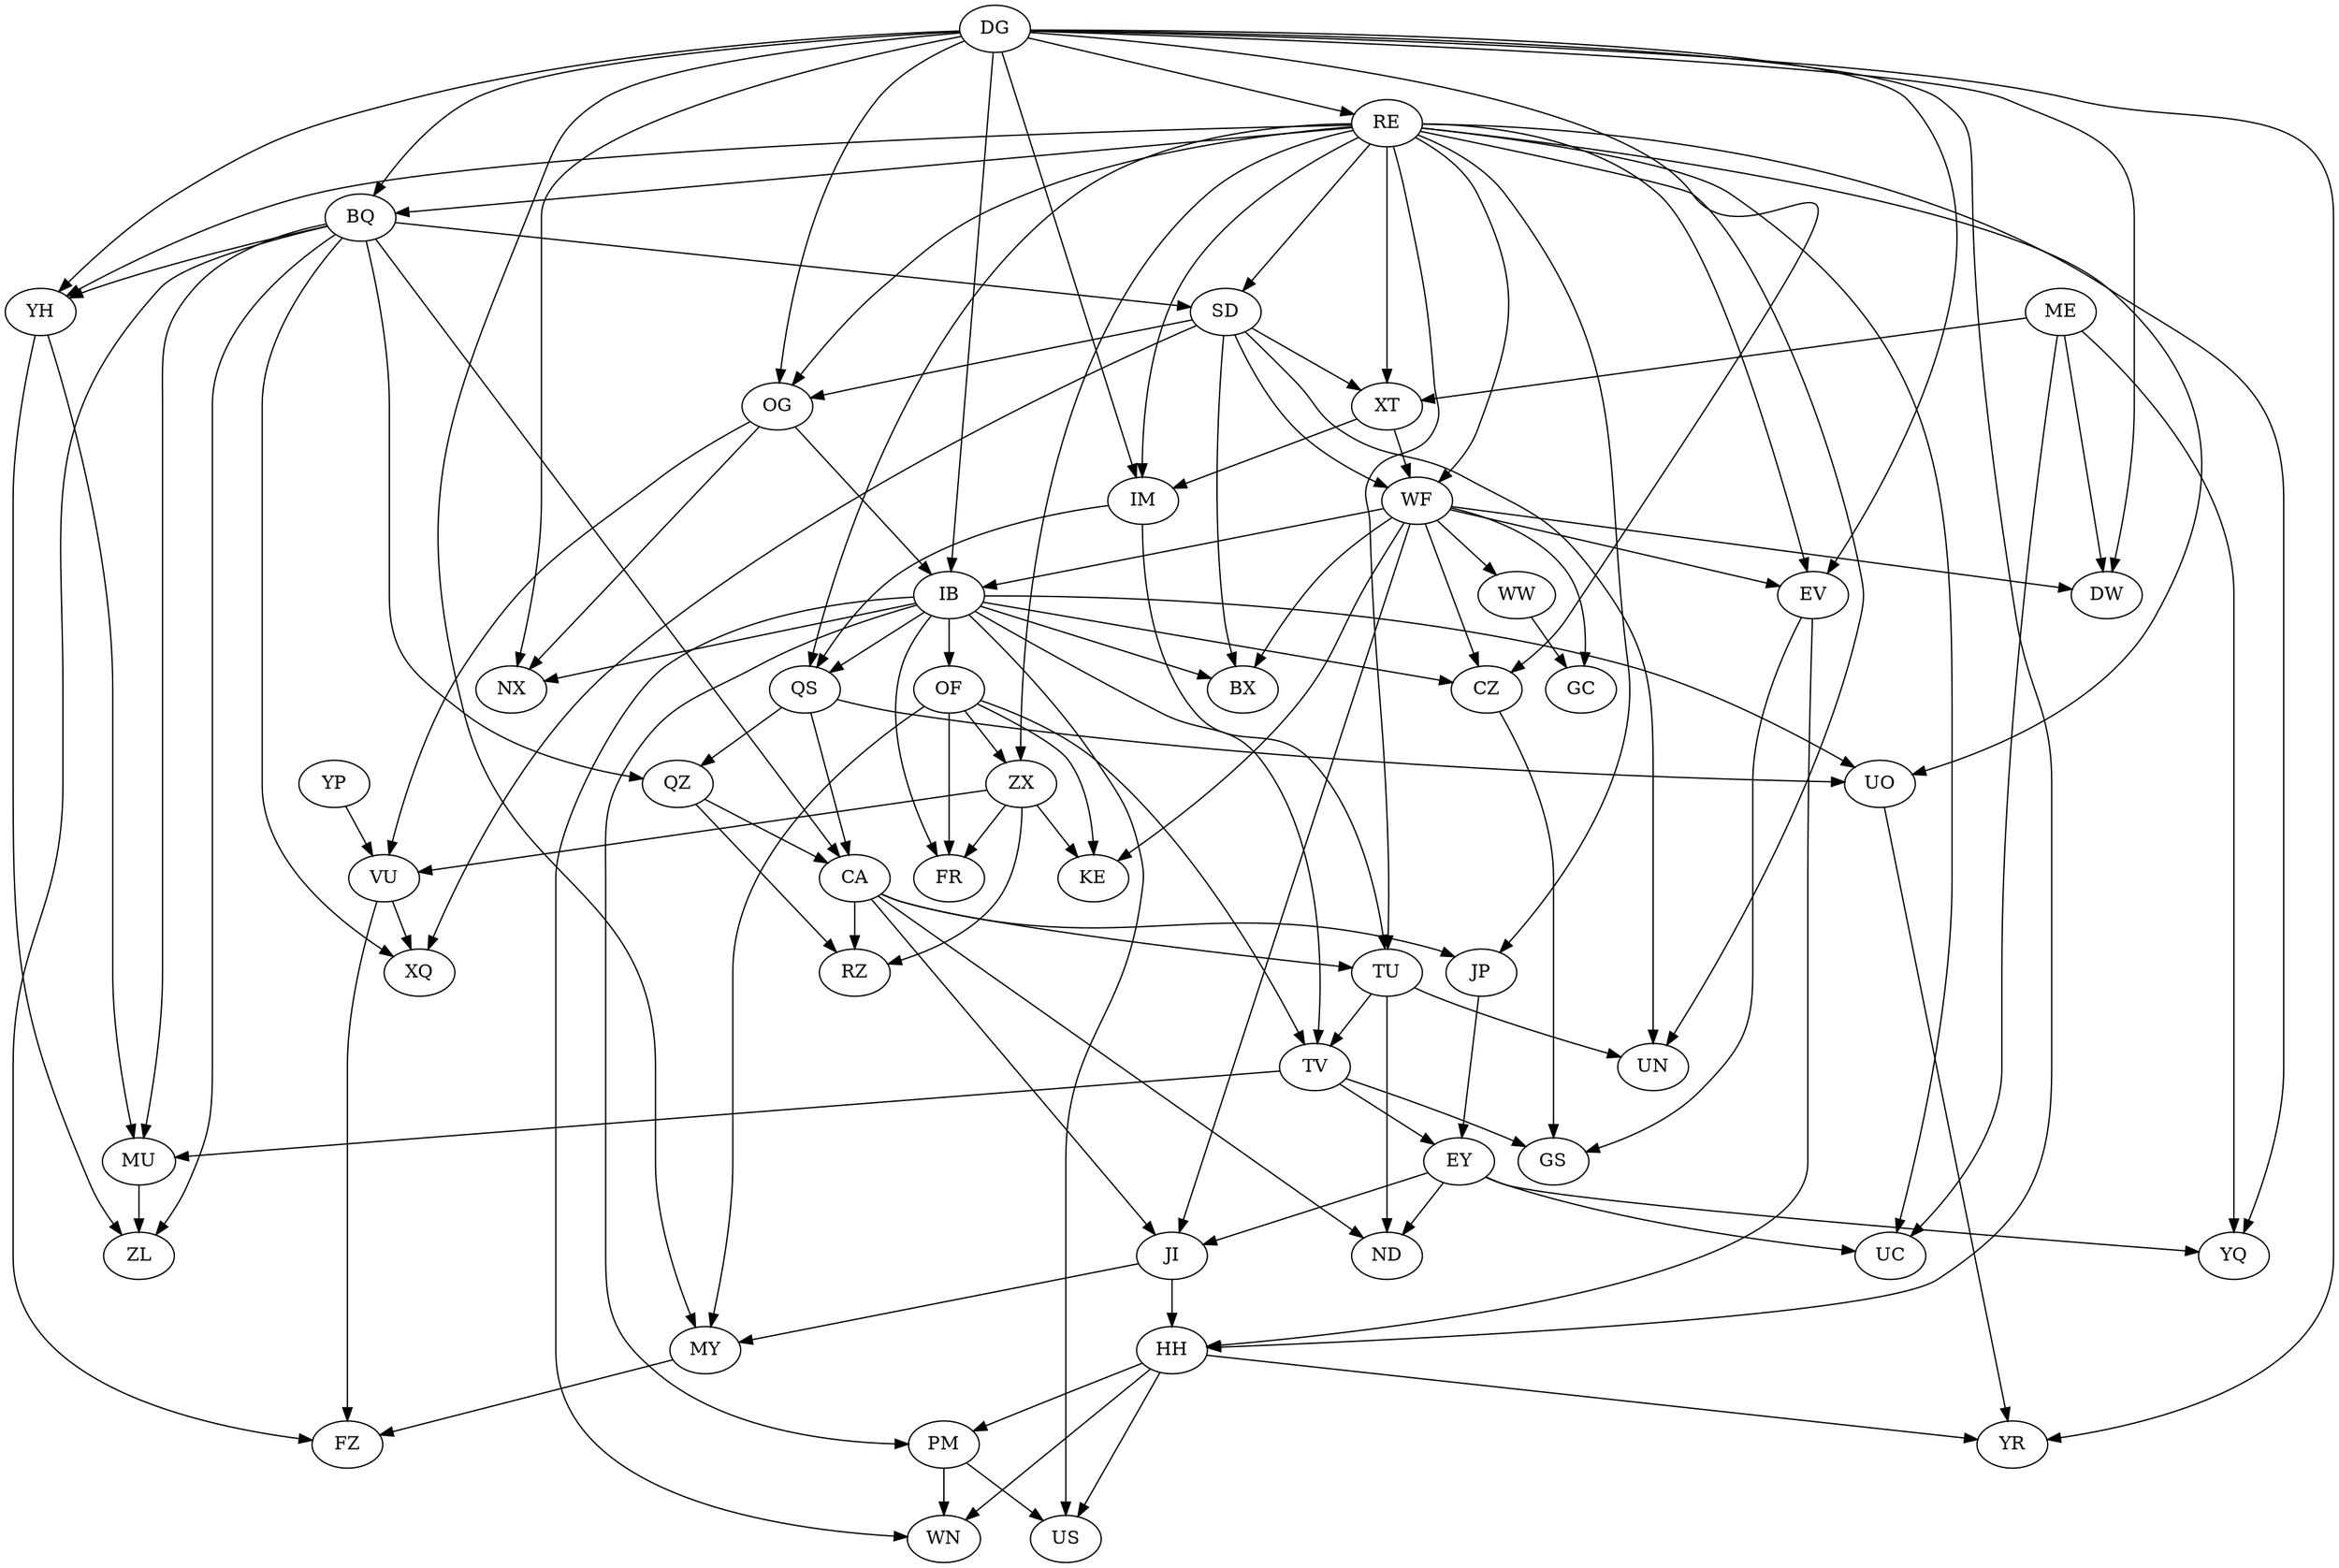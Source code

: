 digraph G {
    "DG" -> "DW";
    "DG" -> "NX";
    "DG" -> "YH";
    "DG" -> "OG";
    "DG" -> "EV";
    "DG" -> "CZ";
    "DG" -> "HH";
    "DG" -> "MY";
    "DG" -> "BQ";
    "DG" -> "IM";
    "DG" -> "IB";
    "DG" -> "RE";
    "DG" -> "YR";
    "YP" -> "VU";
    "ME" -> "UC";
    "ME" -> "YQ";
    "ME" -> "XT";
    "ME" -> "DW";
    "OF" -> "TV";
    "OF" -> "FR";
    "OF" -> "ZX";
    "OF" -> "KE";
    "OF" -> "MY";
    "ZX" -> "KE";
    "ZX" -> "RZ";
    "ZX" -> "FR";
    "ZX" -> "VU";
    "QZ" -> "CA";
    "QZ" -> "RZ";
    "RE" -> "UN";
    "RE" -> "QS";
    "RE" -> "TU";
    "RE" -> "SD";
    "RE" -> "UC";
    "RE" -> "JP";
    "RE" -> "YH";
    "RE" -> "OG";
    "RE" -> "EV";
    "RE" -> "XT";
    "RE" -> "UO";
    "RE" -> "BQ";
    "RE" -> "IM";
    "RE" -> "WF";
    "RE" -> "ZX";
    "RE" -> "YQ";
    "CA" -> "ND";
    "CA" -> "JI";
    "CA" -> "TU";
    "CA" -> "JP";
    "CA" -> "RZ";
    "WF" -> "GC";
    "WF" -> "WW";
    "WF" -> "BX";
    "WF" -> "CZ";
    "WF" -> "JI";
    "WF" -> "IB";
    "WF" -> "DW";
    "WF" -> "KE";
    "WF" -> "EV";
    "WW" -> "GC";
    "SD" -> "BX";
    "SD" -> "XQ";
    "SD" -> "WF";
    "SD" -> "UN";
    "SD" -> "OG";
    "SD" -> "XT";
    "EY" -> "YQ";
    "EY" -> "UC";
    "EY" -> "ND";
    "EY" -> "JI";
    "TU" -> "ND";
    "TU" -> "TV";
    "TU" -> "UN";
    "IB" -> "PM";
    "IB" -> "OF";
    "IB" -> "WN";
    "IB" -> "NX";
    "IB" -> "US";
    "IB" -> "QS";
    "IB" -> "BX";
    "IB" -> "CZ";
    "IB" -> "TV";
    "IB" -> "UO";
    "IB" -> "FR";
    "IM" -> "QS";
    "IM" -> "TU";
    "BQ" -> "MU";
    "BQ" -> "QZ";
    "BQ" -> "ZL";
    "BQ" -> "FZ";
    "BQ" -> "SD";
    "BQ" -> "CA";
    "BQ" -> "XQ";
    "BQ" -> "YH";
    "VU" -> "FZ";
    "VU" -> "XQ";
    "MY" -> "FZ";
    "JI" -> "HH";
    "JI" -> "MY";
    "UO" -> "YR";
    "XT" -> "IM";
    "XT" -> "WF";
    "HH" -> "YR";
    "HH" -> "PM";
    "HH" -> "WN";
    "HH" -> "US";
    "PM" -> "WN";
    "PM" -> "US";
    "QS" -> "UO";
    "QS" -> "QZ";
    "QS" -> "CA";
    "TV" -> "GS";
    "TV" -> "MU";
    "TV" -> "EY";
    "CZ" -> "GS";
    "EV" -> "GS";
    "EV" -> "HH";
    "OG" -> "NX";
    "OG" -> "VU";
    "OG" -> "IB";
    "YH" -> "MU";
    "YH" -> "ZL";
    "MU" -> "ZL";
    "JP" -> "EY";
}
